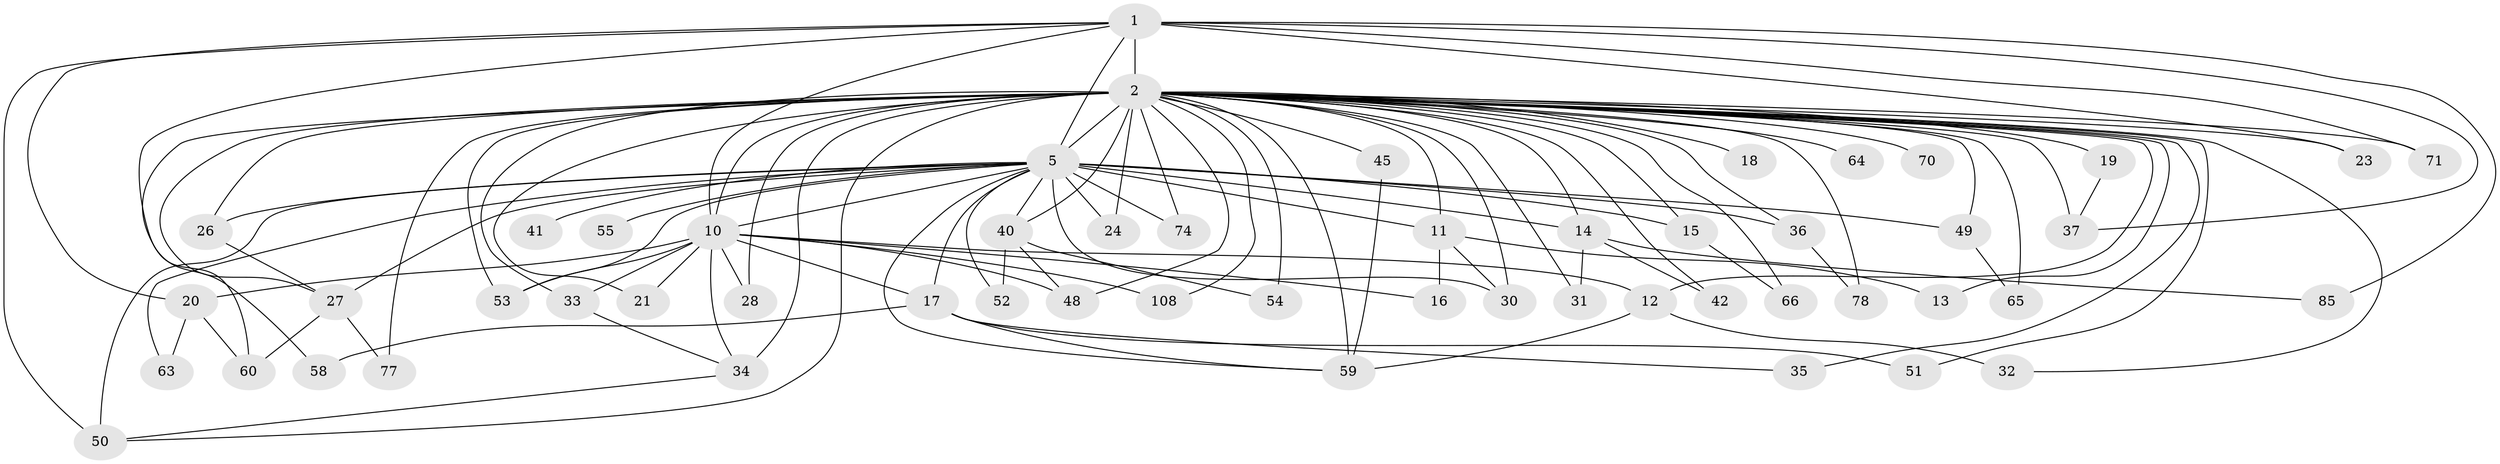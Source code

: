 // original degree distribution, {15: 0.009259259259259259, 12: 0.009259259259259259, 24: 0.018518518518518517, 25: 0.009259259259259259, 33: 0.009259259259259259, 13: 0.009259259259259259, 22: 0.009259259259259259, 23: 0.009259259259259259, 20: 0.009259259259259259, 6: 0.027777777777777776, 2: 0.5740740740740741, 5: 0.06481481481481481, 4: 0.037037037037037035, 7: 0.027777777777777776, 3: 0.17592592592592593}
// Generated by graph-tools (version 1.1) at 2025/14/03/09/25 04:14:15]
// undirected, 54 vertices, 111 edges
graph export_dot {
graph [start="1"]
  node [color=gray90,style=filled];
  1 [super="+7"];
  2 [super="+3+43"];
  5 [super="+25+79+89+72+9+29"];
  10 [super="+22"];
  11;
  12;
  13;
  14;
  15;
  16;
  17;
  18;
  19;
  20;
  21;
  23 [super="+69"];
  24;
  26;
  27 [super="+38"];
  28;
  30 [super="+57"];
  31;
  32;
  33;
  34 [super="+39"];
  35;
  36;
  37 [super="+88+56"];
  40 [super="+94"];
  41;
  42;
  45 [super="+75"];
  48;
  49;
  50;
  51;
  52;
  53;
  54;
  55;
  58;
  59 [super="+95+106"];
  60;
  63;
  64;
  65;
  66;
  70;
  71;
  74;
  77;
  78;
  85;
  108;
  1 -- 2 [weight=13];
  1 -- 5 [weight=5];
  1 -- 10 [weight=2];
  1 -- 37;
  1 -- 50;
  1 -- 58;
  1 -- 85;
  1 -- 71;
  1 -- 20;
  1 -- 23;
  2 -- 5 [weight=15];
  2 -- 10 [weight=8];
  2 -- 65;
  2 -- 11;
  2 -- 12 [weight=2];
  2 -- 13;
  2 -- 14;
  2 -- 15;
  2 -- 18;
  2 -- 19;
  2 -- 21;
  2 -- 23 [weight=3];
  2 -- 24 [weight=2];
  2 -- 26;
  2 -- 27 [weight=2];
  2 -- 28;
  2 -- 30;
  2 -- 31;
  2 -- 32;
  2 -- 33;
  2 -- 35;
  2 -- 36;
  2 -- 37 [weight=5];
  2 -- 40;
  2 -- 42;
  2 -- 45 [weight=3];
  2 -- 49;
  2 -- 50;
  2 -- 51;
  2 -- 53;
  2 -- 54;
  2 -- 59 [weight=2];
  2 -- 60;
  2 -- 64 [weight=2];
  2 -- 66;
  2 -- 70 [weight=2];
  2 -- 71;
  2 -- 74;
  2 -- 77;
  2 -- 78;
  2 -- 108;
  2 -- 34 [weight=3];
  2 -- 48;
  5 -- 10 [weight=4];
  5 -- 11 [weight=2];
  5 -- 14;
  5 -- 40;
  5 -- 41 [weight=2];
  5 -- 49;
  5 -- 63;
  5 -- 74;
  5 -- 50 [weight=2];
  5 -- 36;
  5 -- 24;
  5 -- 59;
  5 -- 17 [weight=2];
  5 -- 52;
  5 -- 53;
  5 -- 55;
  5 -- 26;
  5 -- 27;
  5 -- 30;
  5 -- 15;
  10 -- 16;
  10 -- 17;
  10 -- 20;
  10 -- 21;
  10 -- 28;
  10 -- 34;
  10 -- 48;
  10 -- 53;
  10 -- 108;
  10 -- 33;
  10 -- 12;
  11 -- 13;
  11 -- 16;
  11 -- 30;
  12 -- 32;
  12 -- 59 [weight=2];
  14 -- 31;
  14 -- 42;
  14 -- 85;
  15 -- 66;
  17 -- 35;
  17 -- 51;
  17 -- 58;
  17 -- 59;
  19 -- 37;
  20 -- 60;
  20 -- 63;
  26 -- 27;
  27 -- 77;
  27 -- 60;
  33 -- 34;
  34 -- 50;
  36 -- 78;
  40 -- 52;
  40 -- 54;
  40 -- 48;
  45 -- 59;
  49 -- 65;
}
